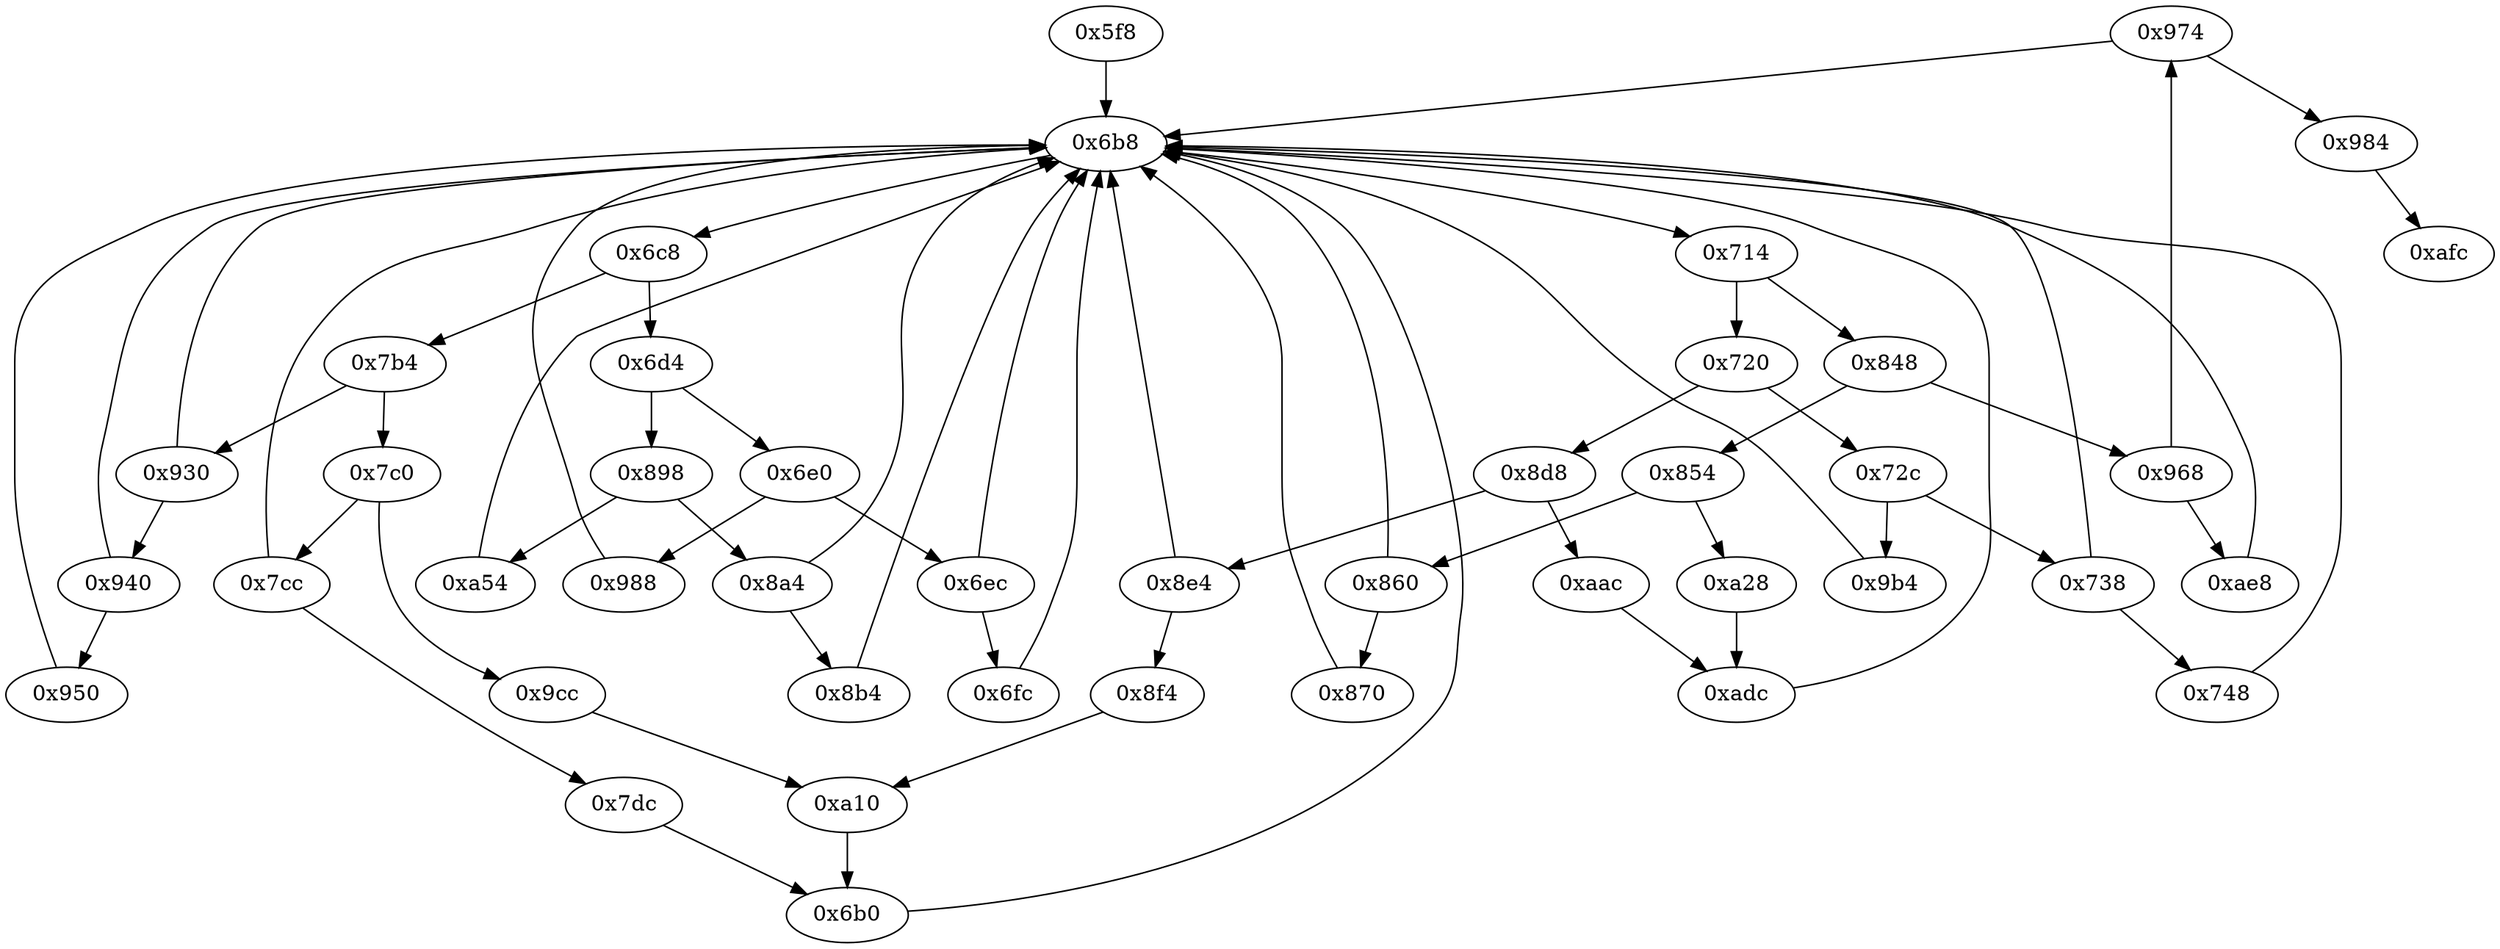 strict digraph "" {
	"0x984"	 [opcode="[u'b']"];
	"0xafc"	 [opcode="[u'mov', u'sub', u'pop']"];
	"0x984" -> "0xafc";
	"0x6fc"	 [opcode="[u'ldr', u'str', u'ldr', u'str', u'ldr', u'b']"];
	"0x6b8"	 [opcode="[u'mov', u'ldr', u'cmp', u'b']"];
	"0x6fc" -> "0x6b8";
	"0x8f4"	 [opcode="[u'ldr', u'ldr', u'ldr', u'sub', u'mul', u'mvn', u'ldr', u'ldr', u'orr', u'mov', u'cmn', u'mov', u'cmp', u'mov', u'b']"];
	"0xa10"	 [opcode="[u'mov', u'mov', u'cmn', u'mov', u'mov', u'b']"];
	"0x8f4" -> "0xa10";
	"0xaac"	 [opcode="[u'ldr', u'str', u'ldr', u'str', u'ldr', u'str', u'ldr', u'ldr', u'ldrb', u'ldr', u'ldr', u'ldr']"];
	"0xadc"	 [opcode="[u'cmp', u'mov', u'b']"];
	"0xaac" -> "0xadc";
	"0x9cc"	 [opcode="[u'ldr', u'ldr', u'bl', u'ldr', u'ldr', u'ldr', u'sub', u'mul', u'mvn', u'ldr', u'ldr', u'orr', u'mov', u'cmn', u'mov', u'cmp', \
u'mov']"];
	"0x9cc" -> "0xa10";
	"0x8b4"	 [opcode="[u'ldr', u'ldr', u'ldr', u'ldr', u'ldr', u'ldr', u'ldr', u'mov', u'b']"];
	"0x8b4" -> "0x6b8";
	"0x988"	 [opcode="[u'ldr', u'ldr', u'rsb', u'sub', u'rsb', u'str', u'ldr', u'add', u'str', u'ldr', u'b']"];
	"0x988" -> "0x6b8";
	"0x6b0"	 [opcode="[u'teq', u'mov']"];
	"0x6b0" -> "0x6b8";
	"0x940"	 [opcode="[u'ldr', u'cmp', u'mov', u'b']"];
	"0x950"	 [opcode="[u'mov', u'str', u'ldr', u'str', u'ldr', u'b']"];
	"0x940" -> "0x950";
	"0x940" -> "0x6b8";
	"0x8d8"	 [opcode="[u'ldr', u'cmp', u'b']"];
	"0x8d8" -> "0xaac";
	"0x8e4"	 [opcode="[u'ldr', u'cmp', u'mov', u'b']"];
	"0x8d8" -> "0x8e4";
	"0x9b4"	 [opcode="[u'mov', u'str', u'mov', u'str', u'ldr', u'b']"];
	"0x9b4" -> "0x6b8";
	"0xa28"	 [opcode="[u'ldr', u'str', u'ldr', u'str', u'ldr', u'ldr', u'ldrb', u'ldr', u'ldr', u'ldr', u'b']"];
	"0xa28" -> "0xadc";
	"0x860"	 [opcode="[u'ldr', u'cmp', u'mov', u'b']"];
	"0x870"	 [opcode="[u'ldrb', u'ldrb', u'mov', u'cmp', u'mov', u'cmp', u'mov', u'teq', u'mov', u'b']"];
	"0x860" -> "0x870";
	"0x860" -> "0x6b8";
	"0x6e0"	 [opcode="[u'ldr', u'cmp', u'b']"];
	"0x6e0" -> "0x988";
	"0x6ec"	 [opcode="[u'ldr', u'cmp', u'mov', u'b']"];
	"0x6e0" -> "0x6ec";
	"0x7c0"	 [opcode="[u'ldr', u'cmp', u'b']"];
	"0x7c0" -> "0x9cc";
	"0x7cc"	 [opcode="[u'ldr', u'cmp', u'mov', u'b']"];
	"0x7c0" -> "0x7cc";
	"0x848"	 [opcode="[u'ldr', u'cmp', u'b']"];
	"0x968"	 [opcode="[u'ldr', u'cmp', u'b']"];
	"0x848" -> "0x968";
	"0x854"	 [opcode="[u'ldr', u'cmp', u'b']"];
	"0x848" -> "0x854";
	"0xae8"	 [opcode="[u'ldr', u'ldr', u'bl', u'mov', u'b']"];
	"0x968" -> "0xae8";
	"0x974"	 [opcode="[u'ldr', u'cmp', u'mov', u'b']"];
	"0x968" -> "0x974";
	"0x6d4"	 [opcode="[u'ldr', u'cmp', u'b']"];
	"0x6d4" -> "0x6e0";
	"0x898"	 [opcode="[u'ldr', u'cmp', u'b']"];
	"0x6d4" -> "0x898";
	"0x714"	 [opcode="[u'ldr', u'cmp', u'b']"];
	"0x714" -> "0x848";
	"0x720"	 [opcode="[u'ldr', u'cmp', u'b']"];
	"0x714" -> "0x720";
	"0x6c8"	 [opcode="[u'ldr', u'cmp', u'b']"];
	"0x6c8" -> "0x6d4";
	"0x7b4"	 [opcode="[u'ldr', u'cmp', u'b']"];
	"0x6c8" -> "0x7b4";
	"0x738"	 [opcode="[u'ldr', u'cmp', u'mov', u'b']"];
	"0x738" -> "0x6b8";
	"0x748"	 [opcode="[u'ldr', u'ldr', u'ldr', u'ldr', u'ldr', u'mov', u'add', u'cmp', u'sub', u'mov', u'sub', u'mul', u'mov', u'mvn', u'mvn', u'orr', \
u'cmn', u'mov', u'teq', u'mov', u'mov', u'cmn', u'mov', u'mov', u'cmp', u'mov', u'b']"];
	"0x738" -> "0x748";
	"0xadc" -> "0x6b8";
	"0xae8" -> "0x6b8";
	"0x72c"	 [opcode="[u'ldr', u'cmp', u'b']"];
	"0x72c" -> "0x9b4";
	"0x72c" -> "0x738";
	"0x7dc"	 [opcode="[u'ldr', u'ldr', u'ldr', u'add', u'add', u'sub', u'str', u'ldr', u'ldr', u'rsb', u'mvn', u'mul', u'eor', u'and', u'ldr', u'ldr', \
u'mov', u'mov', u'cmp', u'mov', u'cmp', u'mov', u'mov', u'cmp', u'mov', u'mov', u'b']"];
	"0x7dc" -> "0x6b0";
	"0x6ec" -> "0x6fc";
	"0x6ec" -> "0x6b8";
	"0xa54"	 [opcode="[u'ldr', u'ldr', u'rsb', u'mvn', u'mul', u'eor', u'and', u'ldr', u'mov', u'mov', u'ldr', u'cmp', u'mov', u'cmp', u'mov', u'mov', \
u'cmp', u'mov', u'mov', u'teq', u'mov', u'b']"];
	"0xa54" -> "0x6b8";
	"0x7cc" -> "0x7dc";
	"0x7cc" -> "0x6b8";
	"0x870" -> "0x6b8";
	"0x8a4"	 [opcode="[u'ldr', u'cmp', u'mov', u'b']"];
	"0x8a4" -> "0x8b4";
	"0x8a4" -> "0x6b8";
	"0x898" -> "0xa54";
	"0x898" -> "0x8a4";
	"0x950" -> "0x6b8";
	"0xa10" -> "0x6b0";
	"0x7b4" -> "0x7c0";
	"0x930"	 [opcode="[u'ldr', u'cmp', u'mov', u'b']"];
	"0x7b4" -> "0x930";
	"0x8e4" -> "0x8f4";
	"0x8e4" -> "0x6b8";
	"0x6b8" -> "0x714";
	"0x6b8" -> "0x6c8";
	"0x930" -> "0x940";
	"0x930" -> "0x6b8";
	"0x720" -> "0x8d8";
	"0x720" -> "0x72c";
	"0x974" -> "0x984";
	"0x974" -> "0x6b8";
	"0x854" -> "0xa28";
	"0x854" -> "0x860";
	"0x748" -> "0x6b8";
	"0x5f8"	 [opcode="[u'push', u'add', u'sub', u'ldr', u'mvn', u'ldr', u'ldr', u'add', u'sub', u'sub', u'mul', u'mov', u'eor', u'tst', u'ldr', u'mov', \
u'mov', u'strb', u'add', u'str', u'ldr', u'cmp', u'mov', u'strb', u'ldr', u'ldr', u'str', u'ldr', u'ldr', u'ldr', u'ldr', u'ldr', \
u'ldr', u'ldr', u'str', u'ldr', u'add', u'str', u'ldr', u'add', u'str', u'str', u'str', u'str', u'str', u'b']"];
	"0x5f8" -> "0x6b8";
}
